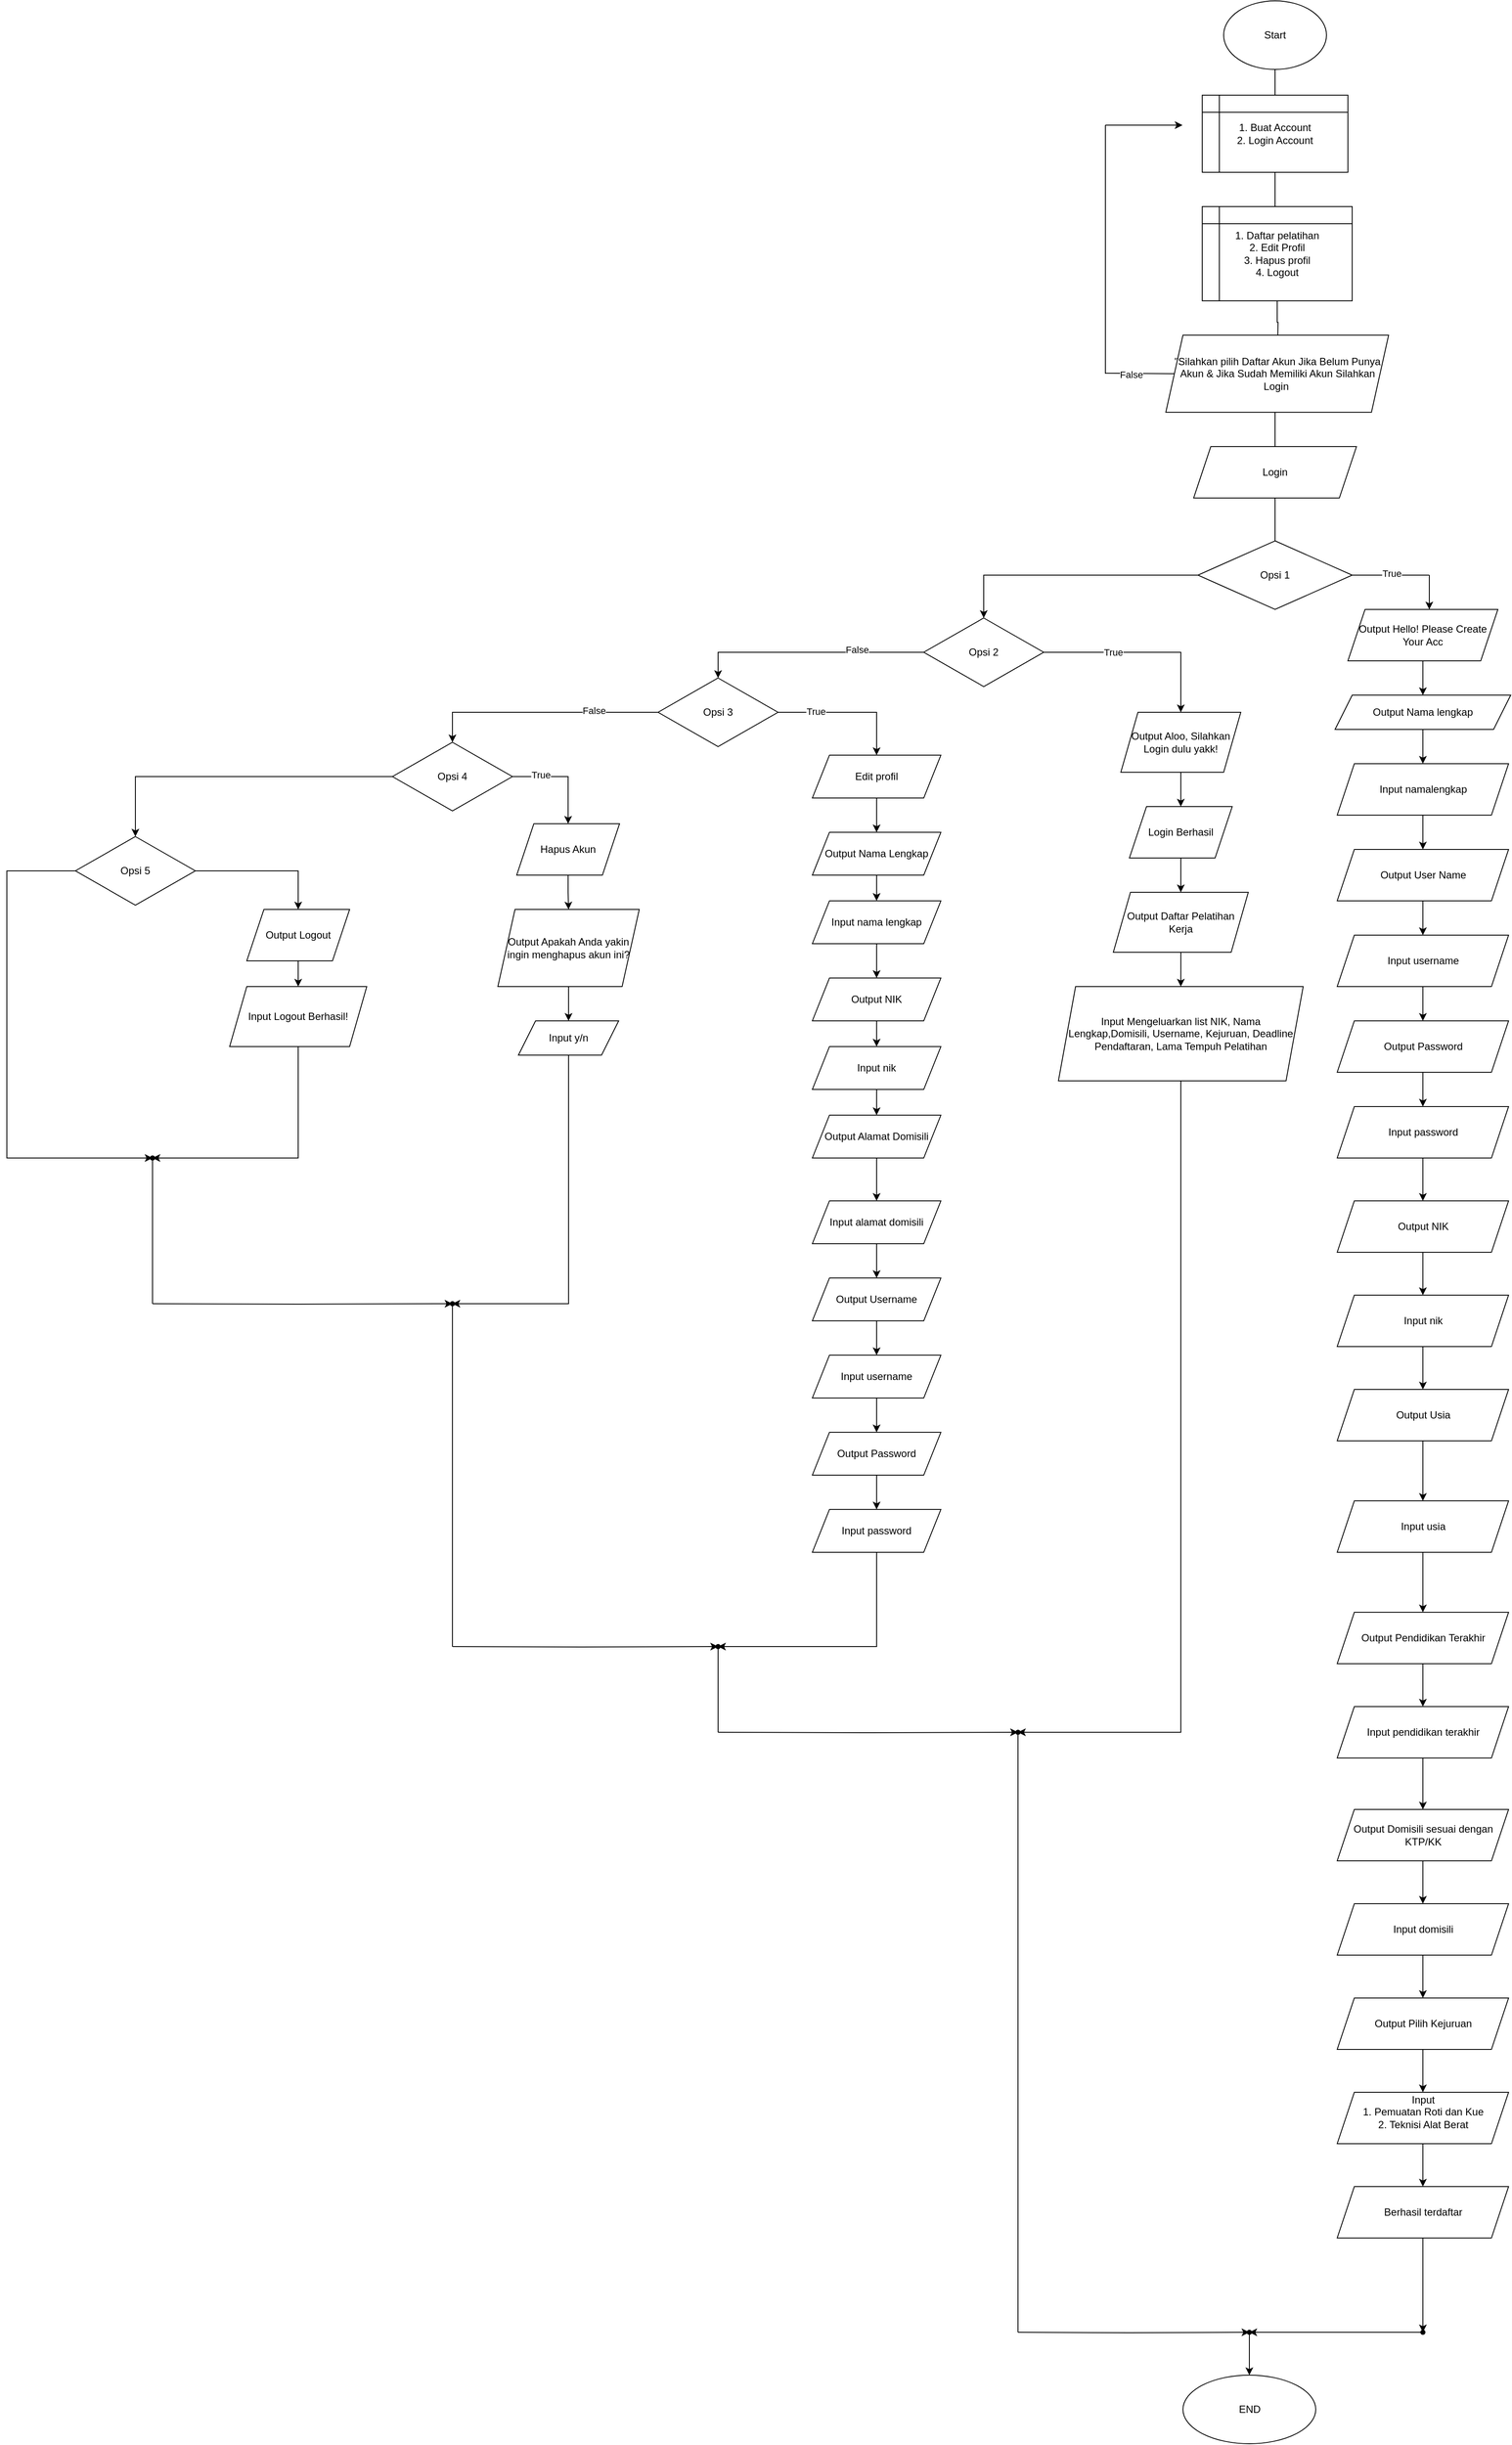 <mxfile version="24.7.17">
  <diagram name="Page-1" id="BInZRtAXRMcVWVwXHgEj">
    <mxGraphModel dx="4631" dy="1431" grid="1" gridSize="10" guides="1" tooltips="1" connect="1" arrows="1" fold="1" page="1" pageScale="1" pageWidth="850" pageHeight="1100" math="0" shadow="0">
      <root>
        <mxCell id="0" />
        <mxCell id="1" parent="0" />
        <mxCell id="oFbYBg-GF5zk1CoSK4cZ-1" value="Start" style="ellipse;whiteSpace=wrap;html=1;" parent="1" vertex="1">
          <mxGeometry x="340" y="80" width="120" height="80" as="geometry" />
        </mxCell>
        <mxCell id="oFbYBg-GF5zk1CoSK4cZ-2" value="" style="endArrow=none;html=1;rounded=0;entryX=0.5;entryY=1;entryDx=0;entryDy=0;" parent="1" target="oFbYBg-GF5zk1CoSK4cZ-1" edge="1">
          <mxGeometry width="50" height="50" relative="1" as="geometry">
            <mxPoint x="400" y="200" as="sourcePoint" />
            <mxPoint x="430" y="240" as="targetPoint" />
            <Array as="points">
              <mxPoint x="400" y="200" />
            </Array>
          </mxGeometry>
        </mxCell>
        <mxCell id="oFbYBg-GF5zk1CoSK4cZ-4" value="" style="endArrow=none;html=1;rounded=0;entryX=0.5;entryY=1;entryDx=0;entryDy=0;" parent="1" edge="1">
          <mxGeometry width="50" height="50" relative="1" as="geometry">
            <mxPoint x="400" y="320" as="sourcePoint" />
            <mxPoint x="400" y="260" as="targetPoint" />
            <Array as="points">
              <mxPoint x="400" y="300" />
              <mxPoint x="400" y="320" />
            </Array>
          </mxGeometry>
        </mxCell>
        <mxCell id="HP79Zv5yAJ6Lst9Jhx3Y-3" value="1. Buat Account&lt;div&gt;2. Login Account&lt;/div&gt;" style="shape=internalStorage;whiteSpace=wrap;html=1;backgroundOutline=1;" parent="1" vertex="1">
          <mxGeometry x="315" y="190" width="170" height="90" as="geometry" />
        </mxCell>
        <mxCell id="HP79Zv5yAJ6Lst9Jhx3Y-10" value="" style="edgeStyle=orthogonalEdgeStyle;rounded=0;orthogonalLoop=1;jettySize=auto;html=1;" parent="1" source="HP79Zv5yAJ6Lst9Jhx3Y-6" edge="1">
          <mxGeometry relative="1" as="geometry">
            <mxPoint x="403" y="480" as="targetPoint" />
          </mxGeometry>
        </mxCell>
        <mxCell id="HP79Zv5yAJ6Lst9Jhx3Y-6" value="1. Daftar pelatihan&lt;div&gt;2. Edit Profil&lt;/div&gt;&lt;div&gt;3. Hapus profil&lt;/div&gt;&lt;div&gt;4. Logout&lt;/div&gt;" style="shape=internalStorage;whiteSpace=wrap;html=1;backgroundOutline=1;" parent="1" vertex="1">
          <mxGeometry x="315" y="320" width="175" height="110" as="geometry" />
        </mxCell>
        <mxCell id="HP79Zv5yAJ6Lst9Jhx3Y-11" value="&quot;Silahkan pilih Daftar Akun Jika Belum Punya Akun &amp;amp; Jika Sudah Memiliki Akun Silahkan Login&amp;nbsp;" style="shape=parallelogram;perimeter=parallelogramPerimeter;whiteSpace=wrap;html=1;fixedSize=1;" parent="1" vertex="1">
          <mxGeometry x="272.5" y="470" width="260" height="90" as="geometry" />
        </mxCell>
        <mxCell id="HP79Zv5yAJ6Lst9Jhx3Y-18" value="" style="endArrow=none;html=1;rounded=0;entryX=0;entryY=0.5;entryDx=0;entryDy=0;" parent="1" edge="1">
          <mxGeometry width="50" height="50" relative="1" as="geometry">
            <mxPoint x="202.5" y="514.38" as="sourcePoint" />
            <mxPoint x="282.5" y="515" as="targetPoint" />
          </mxGeometry>
        </mxCell>
        <mxCell id="HP79Zv5yAJ6Lst9Jhx3Y-33" value="False" style="edgeLabel;html=1;align=center;verticalAlign=middle;resizable=0;points=[];" parent="HP79Zv5yAJ6Lst9Jhx3Y-18" vertex="1" connectable="0">
          <mxGeometry x="-0.279" y="-1" relative="1" as="geometry">
            <mxPoint as="offset" />
          </mxGeometry>
        </mxCell>
        <mxCell id="HP79Zv5yAJ6Lst9Jhx3Y-19" value="" style="endArrow=none;html=1;rounded=0;" parent="1" edge="1">
          <mxGeometry width="50" height="50" relative="1" as="geometry">
            <mxPoint x="202" y="515" as="sourcePoint" />
            <mxPoint x="202" y="225" as="targetPoint" />
          </mxGeometry>
        </mxCell>
        <mxCell id="HP79Zv5yAJ6Lst9Jhx3Y-20" value="" style="endArrow=classic;html=1;rounded=0;" parent="1" edge="1">
          <mxGeometry width="50" height="50" relative="1" as="geometry">
            <mxPoint x="202" y="225" as="sourcePoint" />
            <mxPoint x="292" y="225" as="targetPoint" />
            <Array as="points">
              <mxPoint x="292" y="225" />
            </Array>
          </mxGeometry>
        </mxCell>
        <mxCell id="HP79Zv5yAJ6Lst9Jhx3Y-21" value="Login" style="shape=parallelogram;perimeter=parallelogramPerimeter;whiteSpace=wrap;html=1;fixedSize=1;" parent="1" vertex="1">
          <mxGeometry x="305" y="600" width="190" height="60" as="geometry" />
        </mxCell>
        <mxCell id="HP79Zv5yAJ6Lst9Jhx3Y-24" value="" style="endArrow=none;html=1;rounded=0;" parent="1" source="HP79Zv5yAJ6Lst9Jhx3Y-21" edge="1">
          <mxGeometry width="50" height="50" relative="1" as="geometry">
            <mxPoint x="350" y="610" as="sourcePoint" />
            <mxPoint x="400" y="560" as="targetPoint" />
          </mxGeometry>
        </mxCell>
        <mxCell id="cDXE2MhBa5j2mYg6RcNS-127" value="" style="edgeStyle=orthogonalEdgeStyle;rounded=0;orthogonalLoop=1;jettySize=auto;html=1;entryX=0.5;entryY=0;entryDx=0;entryDy=0;" edge="1" parent="1" source="HP79Zv5yAJ6Lst9Jhx3Y-25" target="HP79Zv5yAJ6Lst9Jhx3Y-69">
          <mxGeometry relative="1" as="geometry">
            <mxPoint x="138" y="750" as="targetPoint" />
          </mxGeometry>
        </mxCell>
        <mxCell id="HP79Zv5yAJ6Lst9Jhx3Y-25" value="Opsi 1" style="rhombus;whiteSpace=wrap;html=1;" parent="1" vertex="1">
          <mxGeometry x="310" y="710" width="180" height="80" as="geometry" />
        </mxCell>
        <mxCell id="HP79Zv5yAJ6Lst9Jhx3Y-26" value="" style="endArrow=none;html=1;rounded=0;exitX=0.5;exitY=0;exitDx=0;exitDy=0;" parent="1" source="HP79Zv5yAJ6Lst9Jhx3Y-25" edge="1">
          <mxGeometry width="50" height="50" relative="1" as="geometry">
            <mxPoint x="350" y="710" as="sourcePoint" />
            <mxPoint x="400" y="660" as="targetPoint" />
          </mxGeometry>
        </mxCell>
        <mxCell id="HP79Zv5yAJ6Lst9Jhx3Y-27" value="" style="endArrow=none;html=1;rounded=0;" parent="1" edge="1">
          <mxGeometry width="50" height="50" relative="1" as="geometry">
            <mxPoint x="490" y="750" as="sourcePoint" />
            <mxPoint x="580" y="750" as="targetPoint" />
          </mxGeometry>
        </mxCell>
        <mxCell id="HP79Zv5yAJ6Lst9Jhx3Y-30" value="True" style="edgeLabel;html=1;align=center;verticalAlign=middle;resizable=0;points=[];" parent="HP79Zv5yAJ6Lst9Jhx3Y-27" vertex="1" connectable="0">
          <mxGeometry x="-0.015" y="3" relative="1" as="geometry">
            <mxPoint x="1" y="1" as="offset" />
          </mxGeometry>
        </mxCell>
        <mxCell id="HP79Zv5yAJ6Lst9Jhx3Y-29" value="" style="endArrow=classic;html=1;rounded=0;" parent="1" edge="1">
          <mxGeometry width="50" height="50" relative="1" as="geometry">
            <mxPoint x="580" y="750" as="sourcePoint" />
            <mxPoint x="580" y="790" as="targetPoint" />
          </mxGeometry>
        </mxCell>
        <mxCell id="HP79Zv5yAJ6Lst9Jhx3Y-34" value="Output Hello! Please Create Your Acc" style="shape=parallelogram;perimeter=parallelogramPerimeter;whiteSpace=wrap;html=1;fixedSize=1;" parent="1" vertex="1">
          <mxGeometry x="485" y="790" width="175" height="60" as="geometry" />
        </mxCell>
        <mxCell id="HP79Zv5yAJ6Lst9Jhx3Y-35" value="" style="endArrow=classic;html=1;rounded=0;exitX=0.5;exitY=1;exitDx=0;exitDy=0;entryX=0.5;entryY=0;entryDx=0;entryDy=0;" parent="1" source="HP79Zv5yAJ6Lst9Jhx3Y-34" target="HP79Zv5yAJ6Lst9Jhx3Y-36" edge="1">
          <mxGeometry width="50" height="50" relative="1" as="geometry">
            <mxPoint x="580" y="830" as="sourcePoint" />
            <mxPoint x="580" y="870" as="targetPoint" />
          </mxGeometry>
        </mxCell>
        <mxCell id="HP79Zv5yAJ6Lst9Jhx3Y-57" value="" style="edgeStyle=orthogonalEdgeStyle;rounded=0;orthogonalLoop=1;jettySize=auto;html=1;" parent="1" source="HP79Zv5yAJ6Lst9Jhx3Y-36" target="HP79Zv5yAJ6Lst9Jhx3Y-37" edge="1">
          <mxGeometry relative="1" as="geometry" />
        </mxCell>
        <mxCell id="HP79Zv5yAJ6Lst9Jhx3Y-36" value="Output Nama lengkap" style="shape=parallelogram;perimeter=parallelogramPerimeter;whiteSpace=wrap;html=1;fixedSize=1;" parent="1" vertex="1">
          <mxGeometry x="470" y="890" width="205" height="40" as="geometry" />
        </mxCell>
        <mxCell id="HP79Zv5yAJ6Lst9Jhx3Y-58" value="" style="edgeStyle=orthogonalEdgeStyle;rounded=0;orthogonalLoop=1;jettySize=auto;html=1;" parent="1" source="HP79Zv5yAJ6Lst9Jhx3Y-37" target="HP79Zv5yAJ6Lst9Jhx3Y-39" edge="1">
          <mxGeometry relative="1" as="geometry" />
        </mxCell>
        <mxCell id="HP79Zv5yAJ6Lst9Jhx3Y-37" value="Input namalengkap" style="shape=parallelogram;perimeter=parallelogramPerimeter;whiteSpace=wrap;html=1;fixedSize=1;" parent="1" vertex="1">
          <mxGeometry x="472.5" y="970" width="200" height="60" as="geometry" />
        </mxCell>
        <mxCell id="HP79Zv5yAJ6Lst9Jhx3Y-59" value="" style="edgeStyle=orthogonalEdgeStyle;rounded=0;orthogonalLoop=1;jettySize=auto;html=1;" parent="1" source="HP79Zv5yAJ6Lst9Jhx3Y-39" target="HP79Zv5yAJ6Lst9Jhx3Y-41" edge="1">
          <mxGeometry relative="1" as="geometry" />
        </mxCell>
        <mxCell id="HP79Zv5yAJ6Lst9Jhx3Y-39" value="Output User Name" style="shape=parallelogram;perimeter=parallelogramPerimeter;whiteSpace=wrap;html=1;fixedSize=1;" parent="1" vertex="1">
          <mxGeometry x="472.5" y="1070" width="200" height="60" as="geometry" />
        </mxCell>
        <mxCell id="HP79Zv5yAJ6Lst9Jhx3Y-60" value="" style="edgeStyle=orthogonalEdgeStyle;rounded=0;orthogonalLoop=1;jettySize=auto;html=1;" parent="1" source="HP79Zv5yAJ6Lst9Jhx3Y-41" target="HP79Zv5yAJ6Lst9Jhx3Y-43" edge="1">
          <mxGeometry relative="1" as="geometry" />
        </mxCell>
        <mxCell id="HP79Zv5yAJ6Lst9Jhx3Y-41" value="Input username" style="shape=parallelogram;perimeter=parallelogramPerimeter;whiteSpace=wrap;html=1;fixedSize=1;" parent="1" vertex="1">
          <mxGeometry x="472.5" y="1170" width="200" height="60" as="geometry" />
        </mxCell>
        <mxCell id="HP79Zv5yAJ6Lst9Jhx3Y-61" value="" style="edgeStyle=orthogonalEdgeStyle;rounded=0;orthogonalLoop=1;jettySize=auto;html=1;" parent="1" source="HP79Zv5yAJ6Lst9Jhx3Y-43" target="HP79Zv5yAJ6Lst9Jhx3Y-45" edge="1">
          <mxGeometry relative="1" as="geometry" />
        </mxCell>
        <mxCell id="HP79Zv5yAJ6Lst9Jhx3Y-43" value="Output Password" style="shape=parallelogram;perimeter=parallelogramPerimeter;whiteSpace=wrap;html=1;fixedSize=1;" parent="1" vertex="1">
          <mxGeometry x="472.5" y="1270" width="200" height="60" as="geometry" />
        </mxCell>
        <mxCell id="HP79Zv5yAJ6Lst9Jhx3Y-62" value="" style="edgeStyle=orthogonalEdgeStyle;rounded=0;orthogonalLoop=1;jettySize=auto;html=1;" parent="1" source="HP79Zv5yAJ6Lst9Jhx3Y-45" target="HP79Zv5yAJ6Lst9Jhx3Y-47" edge="1">
          <mxGeometry relative="1" as="geometry" />
        </mxCell>
        <mxCell id="HP79Zv5yAJ6Lst9Jhx3Y-45" value="Input password" style="shape=parallelogram;perimeter=parallelogramPerimeter;whiteSpace=wrap;html=1;fixedSize=1;" parent="1" vertex="1">
          <mxGeometry x="472.5" y="1370" width="200" height="60" as="geometry" />
        </mxCell>
        <mxCell id="HP79Zv5yAJ6Lst9Jhx3Y-63" value="" style="edgeStyle=orthogonalEdgeStyle;rounded=0;orthogonalLoop=1;jettySize=auto;html=1;" parent="1" source="HP79Zv5yAJ6Lst9Jhx3Y-47" target="HP79Zv5yAJ6Lst9Jhx3Y-49" edge="1">
          <mxGeometry relative="1" as="geometry" />
        </mxCell>
        <mxCell id="HP79Zv5yAJ6Lst9Jhx3Y-47" value="Output NIK" style="shape=parallelogram;perimeter=parallelogramPerimeter;whiteSpace=wrap;html=1;fixedSize=1;" parent="1" vertex="1">
          <mxGeometry x="472.5" y="1480" width="200" height="60" as="geometry" />
        </mxCell>
        <mxCell id="cDXE2MhBa5j2mYg6RcNS-129" value="" style="edgeStyle=orthogonalEdgeStyle;rounded=0;orthogonalLoop=1;jettySize=auto;html=1;" edge="1" parent="1" source="HP79Zv5yAJ6Lst9Jhx3Y-49" target="cDXE2MhBa5j2mYg6RcNS-128">
          <mxGeometry relative="1" as="geometry" />
        </mxCell>
        <mxCell id="HP79Zv5yAJ6Lst9Jhx3Y-49" value="Input nik" style="shape=parallelogram;perimeter=parallelogramPerimeter;whiteSpace=wrap;html=1;fixedSize=1;" parent="1" vertex="1">
          <mxGeometry x="472.5" y="1590" width="200" height="60" as="geometry" />
        </mxCell>
        <mxCell id="HP79Zv5yAJ6Lst9Jhx3Y-65" value="" style="edgeStyle=orthogonalEdgeStyle;rounded=0;orthogonalLoop=1;jettySize=auto;html=1;" parent="1" source="HP79Zv5yAJ6Lst9Jhx3Y-51" target="HP79Zv5yAJ6Lst9Jhx3Y-53" edge="1">
          <mxGeometry relative="1" as="geometry" />
        </mxCell>
        <mxCell id="HP79Zv5yAJ6Lst9Jhx3Y-51" value="Output Domisili sesuai dengan KTP/KK" style="shape=parallelogram;perimeter=parallelogramPerimeter;whiteSpace=wrap;html=1;fixedSize=1;" parent="1" vertex="1">
          <mxGeometry x="472.5" y="2190" width="200" height="60" as="geometry" />
        </mxCell>
        <mxCell id="HP79Zv5yAJ6Lst9Jhx3Y-121" value="" style="edgeStyle=orthogonalEdgeStyle;rounded=0;orthogonalLoop=1;jettySize=auto;html=1;" parent="1" source="HP79Zv5yAJ6Lst9Jhx3Y-53" target="HP79Zv5yAJ6Lst9Jhx3Y-120" edge="1">
          <mxGeometry relative="1" as="geometry" />
        </mxCell>
        <mxCell id="HP79Zv5yAJ6Lst9Jhx3Y-53" value="Input domisili" style="shape=parallelogram;perimeter=parallelogramPerimeter;whiteSpace=wrap;html=1;fixedSize=1;" parent="1" vertex="1">
          <mxGeometry x="472.5" y="2300" width="200" height="60" as="geometry" />
        </mxCell>
        <mxCell id="HP79Zv5yAJ6Lst9Jhx3Y-71" value="" style="edgeStyle=orthogonalEdgeStyle;rounded=0;orthogonalLoop=1;jettySize=auto;html=1;entryX=0.5;entryY=0;entryDx=0;entryDy=0;" parent="1" source="HP79Zv5yAJ6Lst9Jhx3Y-69" target="HP79Zv5yAJ6Lst9Jhx3Y-73" edge="1">
          <mxGeometry relative="1" as="geometry">
            <mxPoint x="380" y="850" as="targetPoint" />
            <Array as="points">
              <mxPoint x="290" y="840" />
            </Array>
          </mxGeometry>
        </mxCell>
        <mxCell id="HP79Zv5yAJ6Lst9Jhx3Y-74" value="True" style="edgeLabel;html=1;align=center;verticalAlign=middle;resizable=0;points=[];" parent="HP79Zv5yAJ6Lst9Jhx3Y-71" vertex="1" connectable="0">
          <mxGeometry x="-0.298" relative="1" as="geometry">
            <mxPoint as="offset" />
          </mxGeometry>
        </mxCell>
        <mxCell id="HP79Zv5yAJ6Lst9Jhx3Y-85" value="" style="edgeStyle=orthogonalEdgeStyle;rounded=0;orthogonalLoop=1;jettySize=auto;html=1;entryX=0.5;entryY=0;entryDx=0;entryDy=0;" parent="1" source="HP79Zv5yAJ6Lst9Jhx3Y-69" target="HP79Zv5yAJ6Lst9Jhx3Y-84" edge="1">
          <mxGeometry relative="1" as="geometry" />
        </mxCell>
        <mxCell id="HP79Zv5yAJ6Lst9Jhx3Y-86" value="False" style="edgeLabel;html=1;align=center;verticalAlign=middle;resizable=0;points=[];" parent="HP79Zv5yAJ6Lst9Jhx3Y-85" vertex="1" connectable="0">
          <mxGeometry x="-0.424" y="-3" relative="1" as="geometry">
            <mxPoint as="offset" />
          </mxGeometry>
        </mxCell>
        <mxCell id="HP79Zv5yAJ6Lst9Jhx3Y-69" value="Opsi 2" style="rhombus;whiteSpace=wrap;html=1;" parent="1" vertex="1">
          <mxGeometry x="-10" y="800" width="140" height="80" as="geometry" />
        </mxCell>
        <mxCell id="HP79Zv5yAJ6Lst9Jhx3Y-76" value="" style="edgeStyle=orthogonalEdgeStyle;rounded=0;orthogonalLoop=1;jettySize=auto;html=1;" parent="1" source="HP79Zv5yAJ6Lst9Jhx3Y-73" target="HP79Zv5yAJ6Lst9Jhx3Y-75" edge="1">
          <mxGeometry relative="1" as="geometry" />
        </mxCell>
        <mxCell id="HP79Zv5yAJ6Lst9Jhx3Y-73" value="Output Aloo, Silahkan&lt;div&gt;Login dulu yakk!&lt;/div&gt;" style="shape=parallelogram;perimeter=parallelogramPerimeter;whiteSpace=wrap;html=1;fixedSize=1;" parent="1" vertex="1">
          <mxGeometry x="220" y="910" width="140" height="70" as="geometry" />
        </mxCell>
        <mxCell id="HP79Zv5yAJ6Lst9Jhx3Y-79" value="" style="edgeStyle=orthogonalEdgeStyle;rounded=0;orthogonalLoop=1;jettySize=auto;html=1;entryX=0.5;entryY=0;entryDx=0;entryDy=0;" parent="1" source="HP79Zv5yAJ6Lst9Jhx3Y-75" target="HP79Zv5yAJ6Lst9Jhx3Y-89" edge="1">
          <mxGeometry relative="1" as="geometry">
            <mxPoint x="355" y="1110" as="targetPoint" />
          </mxGeometry>
        </mxCell>
        <mxCell id="HP79Zv5yAJ6Lst9Jhx3Y-75" value="Login Berhasil" style="shape=parallelogram;perimeter=parallelogramPerimeter;whiteSpace=wrap;html=1;fixedSize=1;" parent="1" vertex="1">
          <mxGeometry x="230" y="1020" width="120" height="60" as="geometry" />
        </mxCell>
        <mxCell id="HP79Zv5yAJ6Lst9Jhx3Y-77" value="Input Mengeluarkan list&amp;nbsp;&lt;span style=&quot;background-color: initial;&quot;&gt;NIK,&amp;nbsp;&lt;/span&gt;&lt;span style=&quot;background-color: initial;&quot;&gt;Nama Lengkap,&lt;/span&gt;&lt;span style=&quot;background-color: initial;&quot;&gt;Domisili,&amp;nbsp;&lt;/span&gt;&lt;span style=&quot;background-color: initial;&quot;&gt;Username,&amp;nbsp;&lt;/span&gt;&lt;span style=&quot;background-color: initial;&quot;&gt;Kejuruan,&amp;nbsp;&lt;/span&gt;&lt;span style=&quot;background-color: initial;&quot;&gt;Deadline Pendaftaran,&amp;nbsp;&lt;/span&gt;&lt;span style=&quot;background-color: initial;&quot;&gt;Lama Tempuh Pelatihan&lt;/span&gt;" style="shape=parallelogram;perimeter=parallelogramPerimeter;whiteSpace=wrap;html=1;fixedSize=1;" parent="1" vertex="1">
          <mxGeometry x="147.19" y="1230" width="285.62" height="110" as="geometry" />
        </mxCell>
        <mxCell id="HP79Zv5yAJ6Lst9Jhx3Y-157" value="" style="edgeStyle=orthogonalEdgeStyle;rounded=0;orthogonalLoop=1;jettySize=auto;html=1;exitX=0.5;exitY=1;exitDx=0;exitDy=0;entryX=0.85;entryY=0.733;entryDx=0;entryDy=0;entryPerimeter=0;" parent="1" source="HP79Zv5yAJ6Lst9Jhx3Y-77" target="HP79Zv5yAJ6Lst9Jhx3Y-160" edge="1">
          <mxGeometry relative="1" as="geometry">
            <mxPoint x="50" y="2215" as="targetPoint" />
            <Array as="points">
              <mxPoint x="290" y="2100" />
            </Array>
            <mxPoint x="280" y="1350" as="sourcePoint" />
          </mxGeometry>
        </mxCell>
        <mxCell id="HP79Zv5yAJ6Lst9Jhx3Y-88" value="" style="edgeStyle=orthogonalEdgeStyle;rounded=0;orthogonalLoop=1;jettySize=auto;html=1;exitX=1;exitY=0.5;exitDx=0;exitDy=0;" parent="1" source="HP79Zv5yAJ6Lst9Jhx3Y-84" target="HP79Zv5yAJ6Lst9Jhx3Y-87" edge="1">
          <mxGeometry relative="1" as="geometry" />
        </mxCell>
        <mxCell id="HP79Zv5yAJ6Lst9Jhx3Y-117" value="True" style="edgeLabel;html=1;align=center;verticalAlign=middle;resizable=0;points=[];" parent="HP79Zv5yAJ6Lst9Jhx3Y-88" vertex="1" connectable="0">
          <mxGeometry x="-0.466" y="1" relative="1" as="geometry">
            <mxPoint as="offset" />
          </mxGeometry>
        </mxCell>
        <mxCell id="HP79Zv5yAJ6Lst9Jhx3Y-114" value="" style="edgeStyle=orthogonalEdgeStyle;rounded=0;orthogonalLoop=1;jettySize=auto;html=1;entryX=0.5;entryY=0;entryDx=0;entryDy=0;" parent="1" source="HP79Zv5yAJ6Lst9Jhx3Y-84" target="HP79Zv5yAJ6Lst9Jhx3Y-113" edge="1">
          <mxGeometry relative="1" as="geometry" />
        </mxCell>
        <mxCell id="HP79Zv5yAJ6Lst9Jhx3Y-118" value="False" style="edgeLabel;html=1;align=center;verticalAlign=middle;resizable=0;points=[];" parent="HP79Zv5yAJ6Lst9Jhx3Y-114" vertex="1" connectable="0">
          <mxGeometry x="-0.452" y="-2" relative="1" as="geometry">
            <mxPoint as="offset" />
          </mxGeometry>
        </mxCell>
        <mxCell id="HP79Zv5yAJ6Lst9Jhx3Y-84" value="Opsi 3" style="rhombus;whiteSpace=wrap;html=1;" parent="1" vertex="1">
          <mxGeometry x="-320" y="870" width="140" height="80" as="geometry" />
        </mxCell>
        <mxCell id="HP79Zv5yAJ6Lst9Jhx3Y-94" value="" style="edgeStyle=orthogonalEdgeStyle;rounded=0;orthogonalLoop=1;jettySize=auto;html=1;" parent="1" source="HP79Zv5yAJ6Lst9Jhx3Y-87" target="HP79Zv5yAJ6Lst9Jhx3Y-93" edge="1">
          <mxGeometry relative="1" as="geometry" />
        </mxCell>
        <mxCell id="HP79Zv5yAJ6Lst9Jhx3Y-87" value="Edit profil" style="shape=parallelogram;perimeter=parallelogramPerimeter;whiteSpace=wrap;html=1;fixedSize=1;" parent="1" vertex="1">
          <mxGeometry x="-140" y="960" width="150" height="50" as="geometry" />
        </mxCell>
        <mxCell id="HP79Zv5yAJ6Lst9Jhx3Y-92" value="" style="edgeStyle=orthogonalEdgeStyle;rounded=0;orthogonalLoop=1;jettySize=auto;html=1;" parent="1" source="HP79Zv5yAJ6Lst9Jhx3Y-89" target="HP79Zv5yAJ6Lst9Jhx3Y-77" edge="1">
          <mxGeometry relative="1" as="geometry" />
        </mxCell>
        <mxCell id="HP79Zv5yAJ6Lst9Jhx3Y-89" value="Output Daftar Pelatihan Kerja" style="shape=parallelogram;perimeter=parallelogramPerimeter;whiteSpace=wrap;html=1;fixedSize=1;" parent="1" vertex="1">
          <mxGeometry x="211.25" y="1120" width="157.5" height="70" as="geometry" />
        </mxCell>
        <mxCell id="HP79Zv5yAJ6Lst9Jhx3Y-96" value="" style="edgeStyle=orthogonalEdgeStyle;rounded=0;orthogonalLoop=1;jettySize=auto;html=1;" parent="1" source="HP79Zv5yAJ6Lst9Jhx3Y-93" target="HP79Zv5yAJ6Lst9Jhx3Y-95" edge="1">
          <mxGeometry relative="1" as="geometry" />
        </mxCell>
        <mxCell id="HP79Zv5yAJ6Lst9Jhx3Y-93" value="Output Nama Lengkap" style="shape=parallelogram;perimeter=parallelogramPerimeter;whiteSpace=wrap;html=1;fixedSize=1;" parent="1" vertex="1">
          <mxGeometry x="-140" y="1050" width="150" height="50" as="geometry" />
        </mxCell>
        <mxCell id="HP79Zv5yAJ6Lst9Jhx3Y-98" value="" style="edgeStyle=orthogonalEdgeStyle;rounded=0;orthogonalLoop=1;jettySize=auto;html=1;" parent="1" source="HP79Zv5yAJ6Lst9Jhx3Y-95" target="HP79Zv5yAJ6Lst9Jhx3Y-97" edge="1">
          <mxGeometry relative="1" as="geometry" />
        </mxCell>
        <mxCell id="HP79Zv5yAJ6Lst9Jhx3Y-95" value="Input nama lengkap" style="shape=parallelogram;perimeter=parallelogramPerimeter;whiteSpace=wrap;html=1;fixedSize=1;" parent="1" vertex="1">
          <mxGeometry x="-140" y="1130" width="150" height="50" as="geometry" />
        </mxCell>
        <mxCell id="HP79Zv5yAJ6Lst9Jhx3Y-100" value="" style="edgeStyle=orthogonalEdgeStyle;rounded=0;orthogonalLoop=1;jettySize=auto;html=1;" parent="1" source="HP79Zv5yAJ6Lst9Jhx3Y-97" target="HP79Zv5yAJ6Lst9Jhx3Y-99" edge="1">
          <mxGeometry relative="1" as="geometry" />
        </mxCell>
        <mxCell id="HP79Zv5yAJ6Lst9Jhx3Y-97" value="Output NIK" style="shape=parallelogram;perimeter=parallelogramPerimeter;whiteSpace=wrap;html=1;fixedSize=1;" parent="1" vertex="1">
          <mxGeometry x="-140" y="1220" width="150" height="50" as="geometry" />
        </mxCell>
        <mxCell id="HP79Zv5yAJ6Lst9Jhx3Y-102" value="" style="edgeStyle=orthogonalEdgeStyle;rounded=0;orthogonalLoop=1;jettySize=auto;html=1;" parent="1" source="HP79Zv5yAJ6Lst9Jhx3Y-99" target="HP79Zv5yAJ6Lst9Jhx3Y-101" edge="1">
          <mxGeometry relative="1" as="geometry" />
        </mxCell>
        <mxCell id="HP79Zv5yAJ6Lst9Jhx3Y-99" value="Input nik" style="shape=parallelogram;perimeter=parallelogramPerimeter;whiteSpace=wrap;html=1;fixedSize=1;" parent="1" vertex="1">
          <mxGeometry x="-140" y="1300" width="150" height="50" as="geometry" />
        </mxCell>
        <mxCell id="HP79Zv5yAJ6Lst9Jhx3Y-104" value="" style="edgeStyle=orthogonalEdgeStyle;rounded=0;orthogonalLoop=1;jettySize=auto;html=1;" parent="1" source="HP79Zv5yAJ6Lst9Jhx3Y-101" target="HP79Zv5yAJ6Lst9Jhx3Y-103" edge="1">
          <mxGeometry relative="1" as="geometry" />
        </mxCell>
        <mxCell id="HP79Zv5yAJ6Lst9Jhx3Y-101" value="Output Alamat Domisili" style="shape=parallelogram;perimeter=parallelogramPerimeter;whiteSpace=wrap;html=1;fixedSize=1;" parent="1" vertex="1">
          <mxGeometry x="-140" y="1380" width="150" height="50" as="geometry" />
        </mxCell>
        <mxCell id="HP79Zv5yAJ6Lst9Jhx3Y-106" value="" style="edgeStyle=orthogonalEdgeStyle;rounded=0;orthogonalLoop=1;jettySize=auto;html=1;" parent="1" source="HP79Zv5yAJ6Lst9Jhx3Y-103" target="HP79Zv5yAJ6Lst9Jhx3Y-105" edge="1">
          <mxGeometry relative="1" as="geometry" />
        </mxCell>
        <mxCell id="HP79Zv5yAJ6Lst9Jhx3Y-103" value="Input alamat domisili" style="shape=parallelogram;perimeter=parallelogramPerimeter;whiteSpace=wrap;html=1;fixedSize=1;" parent="1" vertex="1">
          <mxGeometry x="-140" y="1480" width="150" height="50" as="geometry" />
        </mxCell>
        <mxCell id="HP79Zv5yAJ6Lst9Jhx3Y-108" value="" style="edgeStyle=orthogonalEdgeStyle;rounded=0;orthogonalLoop=1;jettySize=auto;html=1;" parent="1" source="HP79Zv5yAJ6Lst9Jhx3Y-105" target="HP79Zv5yAJ6Lst9Jhx3Y-107" edge="1">
          <mxGeometry relative="1" as="geometry" />
        </mxCell>
        <mxCell id="HP79Zv5yAJ6Lst9Jhx3Y-105" value="Output Username" style="shape=parallelogram;perimeter=parallelogramPerimeter;whiteSpace=wrap;html=1;fixedSize=1;" parent="1" vertex="1">
          <mxGeometry x="-140" y="1570" width="150" height="50" as="geometry" />
        </mxCell>
        <mxCell id="HP79Zv5yAJ6Lst9Jhx3Y-110" value="" style="edgeStyle=orthogonalEdgeStyle;rounded=0;orthogonalLoop=1;jettySize=auto;html=1;" parent="1" source="HP79Zv5yAJ6Lst9Jhx3Y-107" target="HP79Zv5yAJ6Lst9Jhx3Y-109" edge="1">
          <mxGeometry relative="1" as="geometry" />
        </mxCell>
        <mxCell id="HP79Zv5yAJ6Lst9Jhx3Y-107" value="Input username" style="shape=parallelogram;perimeter=parallelogramPerimeter;whiteSpace=wrap;html=1;fixedSize=1;" parent="1" vertex="1">
          <mxGeometry x="-140" y="1660" width="150" height="50" as="geometry" />
        </mxCell>
        <mxCell id="HP79Zv5yAJ6Lst9Jhx3Y-112" value="" style="edgeStyle=orthogonalEdgeStyle;rounded=0;orthogonalLoop=1;jettySize=auto;html=1;" parent="1" source="HP79Zv5yAJ6Lst9Jhx3Y-109" target="HP79Zv5yAJ6Lst9Jhx3Y-111" edge="1">
          <mxGeometry relative="1" as="geometry" />
        </mxCell>
        <mxCell id="HP79Zv5yAJ6Lst9Jhx3Y-109" value="Output Password" style="shape=parallelogram;perimeter=parallelogramPerimeter;whiteSpace=wrap;html=1;fixedSize=1;" parent="1" vertex="1">
          <mxGeometry x="-140" y="1750" width="150" height="50" as="geometry" />
        </mxCell>
        <mxCell id="HP79Zv5yAJ6Lst9Jhx3Y-152" value="" style="edgeStyle=orthogonalEdgeStyle;rounded=0;orthogonalLoop=1;jettySize=auto;html=1;entryX=0.778;entryY=0.723;entryDx=0;entryDy=0;entryPerimeter=0;exitX=0.5;exitY=1;exitDx=0;exitDy=0;" parent="1" source="HP79Zv5yAJ6Lst9Jhx3Y-111" target="HP79Zv5yAJ6Lst9Jhx3Y-153" edge="1">
          <mxGeometry relative="1" as="geometry">
            <mxPoint x="-15" y="2000" as="targetPoint" />
            <Array as="points">
              <mxPoint x="-65" y="2000" />
            </Array>
          </mxGeometry>
        </mxCell>
        <mxCell id="HP79Zv5yAJ6Lst9Jhx3Y-111" value="Input password" style="shape=parallelogram;perimeter=parallelogramPerimeter;whiteSpace=wrap;html=1;fixedSize=1;" parent="1" vertex="1">
          <mxGeometry x="-140" y="1840" width="150" height="50" as="geometry" />
        </mxCell>
        <mxCell id="HP79Zv5yAJ6Lst9Jhx3Y-116" value="" style="edgeStyle=orthogonalEdgeStyle;rounded=0;orthogonalLoop=1;jettySize=auto;html=1;" parent="1" source="HP79Zv5yAJ6Lst9Jhx3Y-113" target="HP79Zv5yAJ6Lst9Jhx3Y-115" edge="1">
          <mxGeometry relative="1" as="geometry" />
        </mxCell>
        <mxCell id="HP79Zv5yAJ6Lst9Jhx3Y-119" value="True" style="edgeLabel;html=1;align=center;verticalAlign=middle;resizable=0;points=[];" parent="HP79Zv5yAJ6Lst9Jhx3Y-116" vertex="1" connectable="0">
          <mxGeometry x="-0.458" y="2" relative="1" as="geometry">
            <mxPoint as="offset" />
          </mxGeometry>
        </mxCell>
        <mxCell id="HP79Zv5yAJ6Lst9Jhx3Y-129" value="" style="edgeStyle=orthogonalEdgeStyle;rounded=0;orthogonalLoop=1;jettySize=auto;html=1;" parent="1" source="HP79Zv5yAJ6Lst9Jhx3Y-113" target="HP79Zv5yAJ6Lst9Jhx3Y-128" edge="1">
          <mxGeometry relative="1" as="geometry" />
        </mxCell>
        <mxCell id="HP79Zv5yAJ6Lst9Jhx3Y-113" value="Opsi 4" style="rhombus;whiteSpace=wrap;html=1;" parent="1" vertex="1">
          <mxGeometry x="-630" y="945" width="140" height="80" as="geometry" />
        </mxCell>
        <mxCell id="HP79Zv5yAJ6Lst9Jhx3Y-125" value="" style="edgeStyle=orthogonalEdgeStyle;rounded=0;orthogonalLoop=1;jettySize=auto;html=1;" parent="1" source="HP79Zv5yAJ6Lst9Jhx3Y-115" target="HP79Zv5yAJ6Lst9Jhx3Y-124" edge="1">
          <mxGeometry relative="1" as="geometry" />
        </mxCell>
        <mxCell id="HP79Zv5yAJ6Lst9Jhx3Y-115" value="Hapus Akun" style="shape=parallelogram;perimeter=parallelogramPerimeter;whiteSpace=wrap;html=1;fixedSize=1;" parent="1" vertex="1">
          <mxGeometry x="-485" y="1040" width="120" height="60" as="geometry" />
        </mxCell>
        <mxCell id="HP79Zv5yAJ6Lst9Jhx3Y-123" value="" style="edgeStyle=orthogonalEdgeStyle;rounded=0;orthogonalLoop=1;jettySize=auto;html=1;" parent="1" source="HP79Zv5yAJ6Lst9Jhx3Y-120" target="HP79Zv5yAJ6Lst9Jhx3Y-122" edge="1">
          <mxGeometry relative="1" as="geometry" />
        </mxCell>
        <mxCell id="HP79Zv5yAJ6Lst9Jhx3Y-120" value="Output Pilih Kejuruan" style="shape=parallelogram;perimeter=parallelogramPerimeter;whiteSpace=wrap;html=1;fixedSize=1;" parent="1" vertex="1">
          <mxGeometry x="472.5" y="2410" width="200" height="60" as="geometry" />
        </mxCell>
        <mxCell id="cDXE2MhBa5j2mYg6RcNS-125" value="" style="edgeStyle=orthogonalEdgeStyle;rounded=0;orthogonalLoop=1;jettySize=auto;html=1;" edge="1" parent="1" source="HP79Zv5yAJ6Lst9Jhx3Y-122" target="cDXE2MhBa5j2mYg6RcNS-124">
          <mxGeometry relative="1" as="geometry" />
        </mxCell>
        <mxCell id="HP79Zv5yAJ6Lst9Jhx3Y-122" value="Input&lt;div&gt;1. Pemuatan Roti dan Kue&lt;/div&gt;&lt;div&gt;2. Teknisi Alat Berat&lt;/div&gt;&lt;div&gt;&lt;br&gt;&lt;/div&gt;" style="shape=parallelogram;perimeter=parallelogramPerimeter;whiteSpace=wrap;html=1;fixedSize=1;" parent="1" vertex="1">
          <mxGeometry x="472.5" y="2520" width="200" height="60" as="geometry" />
        </mxCell>
        <mxCell id="HP79Zv5yAJ6Lst9Jhx3Y-127" value="" style="edgeStyle=orthogonalEdgeStyle;rounded=0;orthogonalLoop=1;jettySize=auto;html=1;" parent="1" source="HP79Zv5yAJ6Lst9Jhx3Y-124" target="HP79Zv5yAJ6Lst9Jhx3Y-126" edge="1">
          <mxGeometry relative="1" as="geometry" />
        </mxCell>
        <mxCell id="HP79Zv5yAJ6Lst9Jhx3Y-124" value="Output Apakah Anda yakin ingin menghapus akun ini?" style="shape=parallelogram;perimeter=parallelogramPerimeter;whiteSpace=wrap;html=1;fixedSize=1;" parent="1" vertex="1">
          <mxGeometry x="-507" y="1140" width="165" height="90" as="geometry" />
        </mxCell>
        <mxCell id="HP79Zv5yAJ6Lst9Jhx3Y-143" value="" style="edgeStyle=orthogonalEdgeStyle;rounded=0;orthogonalLoop=1;jettySize=auto;html=1;entryX=0.851;entryY=0.615;entryDx=0;entryDy=0;entryPerimeter=0;exitX=0.5;exitY=1;exitDx=0;exitDy=0;" parent="1" source="HP79Zv5yAJ6Lst9Jhx3Y-126" target="HP79Zv5yAJ6Lst9Jhx3Y-146" edge="1">
          <mxGeometry relative="1" as="geometry">
            <mxPoint x="-425" y="1600.0" as="targetPoint" />
            <Array as="points">
              <mxPoint x="-424" y="1600" />
            </Array>
          </mxGeometry>
        </mxCell>
        <mxCell id="HP79Zv5yAJ6Lst9Jhx3Y-126" value="Input y/n" style="shape=parallelogram;perimeter=parallelogramPerimeter;whiteSpace=wrap;html=1;fixedSize=1;" parent="1" vertex="1">
          <mxGeometry x="-483" y="1270" width="117" height="40" as="geometry" />
        </mxCell>
        <mxCell id="HP79Zv5yAJ6Lst9Jhx3Y-134" value="" style="edgeStyle=orthogonalEdgeStyle;rounded=0;orthogonalLoop=1;jettySize=auto;html=1;" parent="1" source="HP79Zv5yAJ6Lst9Jhx3Y-128" target="HP79Zv5yAJ6Lst9Jhx3Y-133" edge="1">
          <mxGeometry relative="1" as="geometry" />
        </mxCell>
        <mxCell id="HP79Zv5yAJ6Lst9Jhx3Y-138" value="" style="edgeStyle=orthogonalEdgeStyle;rounded=0;orthogonalLoop=1;jettySize=auto;html=1;entryX=0.167;entryY=0.647;entryDx=0;entryDy=0;entryPerimeter=0;exitX=0;exitY=0.5;exitDx=0;exitDy=0;" parent="1" source="HP79Zv5yAJ6Lst9Jhx3Y-128" target="HP79Zv5yAJ6Lst9Jhx3Y-141" edge="1">
          <mxGeometry relative="1" as="geometry">
            <mxPoint x="-1060" y="1440" as="targetPoint" />
            <Array as="points">
              <mxPoint x="-1080" y="1095" />
              <mxPoint x="-1080" y="1430" />
            </Array>
          </mxGeometry>
        </mxCell>
        <mxCell id="HP79Zv5yAJ6Lst9Jhx3Y-128" value="Opsi 5" style="rhombus;whiteSpace=wrap;html=1;" parent="1" vertex="1">
          <mxGeometry x="-1000" y="1055" width="140" height="80" as="geometry" />
        </mxCell>
        <mxCell id="HP79Zv5yAJ6Lst9Jhx3Y-136" value="" style="edgeStyle=orthogonalEdgeStyle;rounded=0;orthogonalLoop=1;jettySize=auto;html=1;" parent="1" source="HP79Zv5yAJ6Lst9Jhx3Y-133" target="HP79Zv5yAJ6Lst9Jhx3Y-135" edge="1">
          <mxGeometry relative="1" as="geometry" />
        </mxCell>
        <mxCell id="HP79Zv5yAJ6Lst9Jhx3Y-133" value="Output Logout" style="shape=parallelogram;perimeter=parallelogramPerimeter;whiteSpace=wrap;html=1;fixedSize=1;" parent="1" vertex="1">
          <mxGeometry x="-800" y="1140" width="120" height="60" as="geometry" />
        </mxCell>
        <mxCell id="HP79Zv5yAJ6Lst9Jhx3Y-140" value="" style="edgeStyle=orthogonalEdgeStyle;rounded=0;orthogonalLoop=1;jettySize=auto;html=1;exitX=0.5;exitY=1;exitDx=0;exitDy=0;" parent="1" source="HP79Zv5yAJ6Lst9Jhx3Y-135" target="HP79Zv5yAJ6Lst9Jhx3Y-141" edge="1">
          <mxGeometry relative="1" as="geometry">
            <mxPoint x="-740" y="1440" as="targetPoint" />
            <Array as="points">
              <mxPoint x="-740" y="1430" />
            </Array>
          </mxGeometry>
        </mxCell>
        <mxCell id="HP79Zv5yAJ6Lst9Jhx3Y-135" value="Input Logout Berhasil!" style="shape=parallelogram;perimeter=parallelogramPerimeter;whiteSpace=wrap;html=1;fixedSize=1;" parent="1" vertex="1">
          <mxGeometry x="-820" y="1230" width="160" height="70" as="geometry" />
        </mxCell>
        <mxCell id="HP79Zv5yAJ6Lst9Jhx3Y-141" value="" style="shape=waypoint;sketch=0;size=6;pointerEvents=1;points=[];fillColor=none;resizable=0;rotatable=0;perimeter=centerPerimeter;snapToPoint=1;" parent="1" vertex="1">
          <mxGeometry x="-920" y="1420" width="20" height="20" as="geometry" />
        </mxCell>
        <mxCell id="HP79Zv5yAJ6Lst9Jhx3Y-147" value="" style="edgeStyle=orthogonalEdgeStyle;rounded=0;orthogonalLoop=1;jettySize=auto;html=1;" parent="1" target="HP79Zv5yAJ6Lst9Jhx3Y-146" edge="1">
          <mxGeometry relative="1" as="geometry">
            <mxPoint x="-910" y="1600.0" as="sourcePoint" />
          </mxGeometry>
        </mxCell>
        <mxCell id="HP79Zv5yAJ6Lst9Jhx3Y-146" value="" style="shape=waypoint;sketch=0;size=6;pointerEvents=1;points=[];fillColor=none;resizable=0;rotatable=0;perimeter=centerPerimeter;snapToPoint=1;" parent="1" vertex="1">
          <mxGeometry x="-570" y="1590" width="20" height="20" as="geometry" />
        </mxCell>
        <mxCell id="HP79Zv5yAJ6Lst9Jhx3Y-148" value="" style="endArrow=none;html=1;rounded=0;" parent="1" edge="1">
          <mxGeometry width="50" height="50" relative="1" as="geometry">
            <mxPoint x="-910" y="1600" as="sourcePoint" />
            <mxPoint x="-910" y="1430" as="targetPoint" />
          </mxGeometry>
        </mxCell>
        <mxCell id="HP79Zv5yAJ6Lst9Jhx3Y-154" value="" style="edgeStyle=orthogonalEdgeStyle;rounded=0;orthogonalLoop=1;jettySize=auto;html=1;" parent="1" target="HP79Zv5yAJ6Lst9Jhx3Y-153" edge="1">
          <mxGeometry relative="1" as="geometry">
            <mxPoint x="-560" y="2000" as="sourcePoint" />
          </mxGeometry>
        </mxCell>
        <mxCell id="HP79Zv5yAJ6Lst9Jhx3Y-153" value="" style="shape=waypoint;sketch=0;size=6;pointerEvents=1;points=[];fillColor=none;resizable=0;rotatable=0;perimeter=centerPerimeter;snapToPoint=1;" parent="1" vertex="1">
          <mxGeometry x="-260" y="1990" width="20" height="20" as="geometry" />
        </mxCell>
        <mxCell id="HP79Zv5yAJ6Lst9Jhx3Y-155" value="" style="endArrow=none;html=1;rounded=0;entryX=0.497;entryY=1.115;entryDx=0;entryDy=0;entryPerimeter=0;" parent="1" target="HP79Zv5yAJ6Lst9Jhx3Y-146" edge="1">
          <mxGeometry width="50" height="50" relative="1" as="geometry">
            <mxPoint x="-560" y="2000" as="sourcePoint" />
            <mxPoint x="-430" y="2020" as="targetPoint" />
            <Array as="points" />
          </mxGeometry>
        </mxCell>
        <mxCell id="HP79Zv5yAJ6Lst9Jhx3Y-161" value="" style="edgeStyle=orthogonalEdgeStyle;rounded=0;orthogonalLoop=1;jettySize=auto;html=1;" parent="1" target="HP79Zv5yAJ6Lst9Jhx3Y-160" edge="1">
          <mxGeometry relative="1" as="geometry">
            <mxPoint x="-250" y="2100" as="sourcePoint" />
          </mxGeometry>
        </mxCell>
        <mxCell id="HP79Zv5yAJ6Lst9Jhx3Y-160" value="" style="shape=waypoint;sketch=0;size=6;pointerEvents=1;points=[];fillColor=none;resizable=0;rotatable=0;perimeter=centerPerimeter;snapToPoint=1;" parent="1" vertex="1">
          <mxGeometry x="90" y="2090" width="20" height="20" as="geometry" />
        </mxCell>
        <mxCell id="HP79Zv5yAJ6Lst9Jhx3Y-162" value="" style="endArrow=none;html=1;rounded=0;entryX=0.811;entryY=0.682;entryDx=0;entryDy=0;entryPerimeter=0;" parent="1" target="HP79Zv5yAJ6Lst9Jhx3Y-153" edge="1">
          <mxGeometry width="50" height="50" relative="1" as="geometry">
            <mxPoint x="-250" y="2100" as="sourcePoint" />
            <mxPoint x="70" y="1800" as="targetPoint" />
          </mxGeometry>
        </mxCell>
        <mxCell id="HP79Zv5yAJ6Lst9Jhx3Y-172" value="END" style="ellipse;whiteSpace=wrap;html=1;" parent="1" vertex="1">
          <mxGeometry x="292.5" y="2850" width="155" height="80" as="geometry" />
        </mxCell>
        <mxCell id="cDXE2MhBa5j2mYg6RcNS-140" value="" style="edgeStyle=orthogonalEdgeStyle;rounded=0;orthogonalLoop=1;jettySize=auto;html=1;" edge="1" parent="1" source="cDXE2MhBa5j2mYg6RcNS-124" target="cDXE2MhBa5j2mYg6RcNS-139">
          <mxGeometry relative="1" as="geometry" />
        </mxCell>
        <mxCell id="cDXE2MhBa5j2mYg6RcNS-124" value="&lt;div&gt;Berhasil terdaftar&lt;/div&gt;" style="shape=parallelogram;perimeter=parallelogramPerimeter;whiteSpace=wrap;html=1;fixedSize=1;" vertex="1" parent="1">
          <mxGeometry x="472.5" y="2630" width="200" height="60" as="geometry" />
        </mxCell>
        <mxCell id="cDXE2MhBa5j2mYg6RcNS-132" value="" style="edgeStyle=orthogonalEdgeStyle;rounded=0;orthogonalLoop=1;jettySize=auto;html=1;" edge="1" parent="1" source="cDXE2MhBa5j2mYg6RcNS-128" target="cDXE2MhBa5j2mYg6RcNS-131">
          <mxGeometry relative="1" as="geometry" />
        </mxCell>
        <mxCell id="cDXE2MhBa5j2mYg6RcNS-128" value="Output Usia" style="shape=parallelogram;perimeter=parallelogramPerimeter;whiteSpace=wrap;html=1;fixedSize=1;" vertex="1" parent="1">
          <mxGeometry x="472.5" y="1700" width="200" height="60" as="geometry" />
        </mxCell>
        <mxCell id="cDXE2MhBa5j2mYg6RcNS-134" value="" style="edgeStyle=orthogonalEdgeStyle;rounded=0;orthogonalLoop=1;jettySize=auto;html=1;" edge="1" parent="1" source="cDXE2MhBa5j2mYg6RcNS-131" target="cDXE2MhBa5j2mYg6RcNS-133">
          <mxGeometry relative="1" as="geometry" />
        </mxCell>
        <mxCell id="cDXE2MhBa5j2mYg6RcNS-131" value="Input usia" style="shape=parallelogram;perimeter=parallelogramPerimeter;whiteSpace=wrap;html=1;fixedSize=1;" vertex="1" parent="1">
          <mxGeometry x="472.5" y="1830" width="200" height="60" as="geometry" />
        </mxCell>
        <mxCell id="cDXE2MhBa5j2mYg6RcNS-136" value="" style="edgeStyle=orthogonalEdgeStyle;rounded=0;orthogonalLoop=1;jettySize=auto;html=1;" edge="1" parent="1" source="cDXE2MhBa5j2mYg6RcNS-133" target="cDXE2MhBa5j2mYg6RcNS-135">
          <mxGeometry relative="1" as="geometry" />
        </mxCell>
        <mxCell id="cDXE2MhBa5j2mYg6RcNS-133" value="Output Pendidikan Terakhir" style="shape=parallelogram;perimeter=parallelogramPerimeter;whiteSpace=wrap;html=1;fixedSize=1;" vertex="1" parent="1">
          <mxGeometry x="472.5" y="1960" width="200" height="60" as="geometry" />
        </mxCell>
        <mxCell id="cDXE2MhBa5j2mYg6RcNS-138" value="" style="edgeStyle=orthogonalEdgeStyle;rounded=0;orthogonalLoop=1;jettySize=auto;html=1;" edge="1" parent="1" source="cDXE2MhBa5j2mYg6RcNS-135" target="HP79Zv5yAJ6Lst9Jhx3Y-51">
          <mxGeometry relative="1" as="geometry">
            <mxPoint x="572.5" y="2200" as="targetPoint" />
          </mxGeometry>
        </mxCell>
        <mxCell id="cDXE2MhBa5j2mYg6RcNS-135" value="Input pendidikan terakhir" style="shape=parallelogram;perimeter=parallelogramPerimeter;whiteSpace=wrap;html=1;fixedSize=1;" vertex="1" parent="1">
          <mxGeometry x="472.5" y="2070" width="200" height="60" as="geometry" />
        </mxCell>
        <mxCell id="cDXE2MhBa5j2mYg6RcNS-142" value="" style="edgeStyle=orthogonalEdgeStyle;rounded=0;orthogonalLoop=1;jettySize=auto;html=1;" edge="1" parent="1" source="cDXE2MhBa5j2mYg6RcNS-139">
          <mxGeometry relative="1" as="geometry">
            <mxPoint x="370" y="2800" as="targetPoint" />
          </mxGeometry>
        </mxCell>
        <mxCell id="cDXE2MhBa5j2mYg6RcNS-139" value="" style="shape=waypoint;sketch=0;size=6;pointerEvents=1;points=[];fillColor=default;resizable=0;rotatable=0;perimeter=centerPerimeter;snapToPoint=1;" vertex="1" parent="1">
          <mxGeometry x="562.5" y="2790" width="20" height="20" as="geometry" />
        </mxCell>
        <mxCell id="cDXE2MhBa5j2mYg6RcNS-146" value="" style="edgeStyle=orthogonalEdgeStyle;rounded=0;orthogonalLoop=1;jettySize=auto;html=1;" edge="1" parent="1" target="cDXE2MhBa5j2mYg6RcNS-145">
          <mxGeometry relative="1" as="geometry">
            <mxPoint x="100" y="2800" as="sourcePoint" />
          </mxGeometry>
        </mxCell>
        <mxCell id="cDXE2MhBa5j2mYg6RcNS-148" value="" style="edgeStyle=orthogonalEdgeStyle;rounded=0;orthogonalLoop=1;jettySize=auto;html=1;" edge="1" parent="1" source="cDXE2MhBa5j2mYg6RcNS-145" target="HP79Zv5yAJ6Lst9Jhx3Y-172">
          <mxGeometry relative="1" as="geometry" />
        </mxCell>
        <mxCell id="cDXE2MhBa5j2mYg6RcNS-145" value="" style="shape=waypoint;sketch=0;size=6;pointerEvents=1;points=[];fillColor=none;resizable=0;rotatable=0;perimeter=centerPerimeter;snapToPoint=1;" vertex="1" parent="1">
          <mxGeometry x="360" y="2790" width="20" height="20" as="geometry" />
        </mxCell>
        <mxCell id="cDXE2MhBa5j2mYg6RcNS-147" value="" style="endArrow=none;html=1;rounded=0;" edge="1" parent="1">
          <mxGeometry width="50" height="50" relative="1" as="geometry">
            <mxPoint x="100" y="2800" as="sourcePoint" />
            <mxPoint x="100" y="2100" as="targetPoint" />
          </mxGeometry>
        </mxCell>
      </root>
    </mxGraphModel>
  </diagram>
</mxfile>
